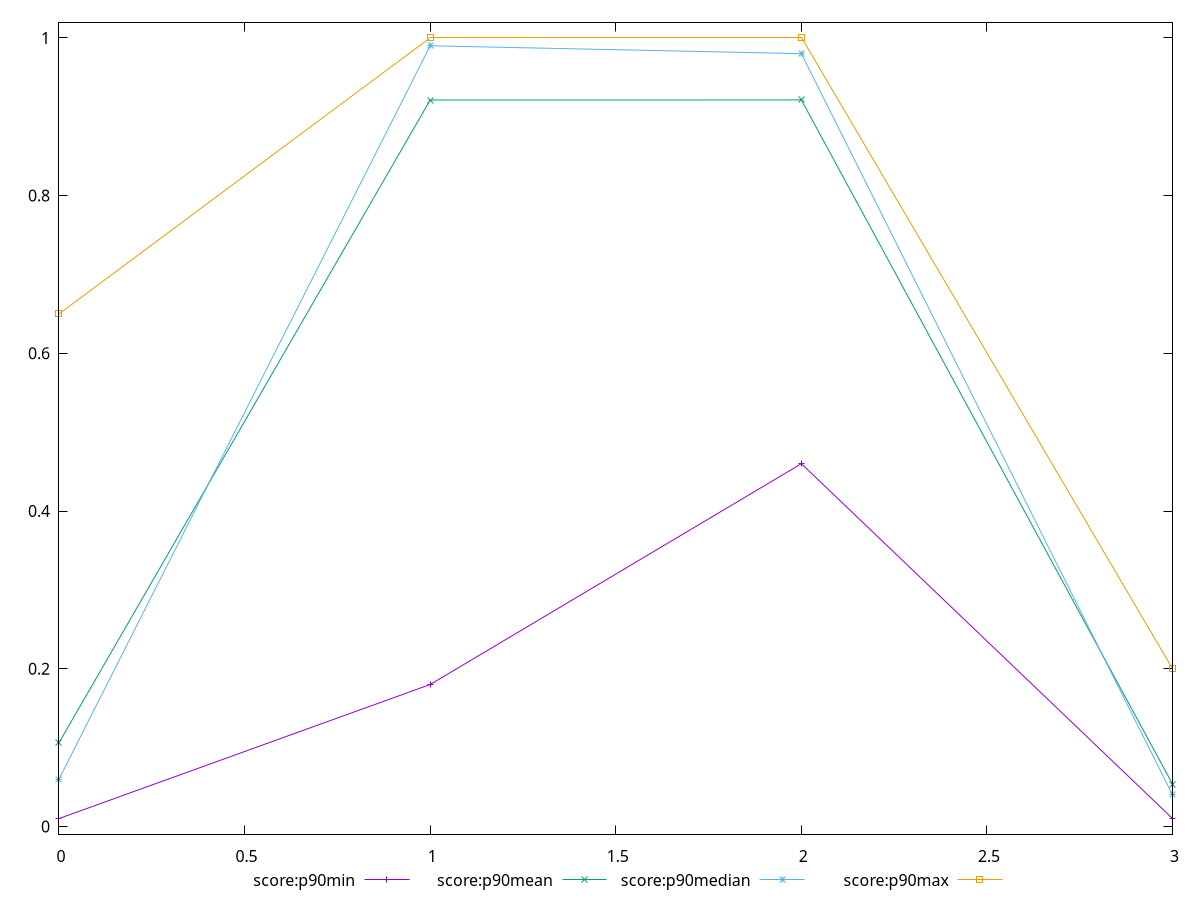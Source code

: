 reset

$scoreP90Min <<EOF
0 0.01
1 0.18
2 0.46
3 0.01
EOF

$scoreP90Mean <<EOF
0 0.10617021276595741
1 0.9211702127659577
2 0.9213978494623654
3 0.053723404255319115
EOF

$scoreP90Median <<EOF
0 0.06
1 0.99
2 0.98
3 0.04
EOF

$scoreP90Max <<EOF
0 0.65
1 1
2 1
3 0.2
EOF

set key outside below
set xrange [0:3]
set yrange [-0.009800000000000001:1.0198]
set trange [-0.009800000000000001:1.0198]
set terminal svg size 640, 560 enhanced background rgb 'white'
set output "report/report_00029_2021-02-24T13-36-40.390Z/total-blocking-time/progression/score.svg"

plot $scoreP90Min title "score:p90min" with linespoints, \
     $scoreP90Mean title "score:p90mean" with linespoints, \
     $scoreP90Median title "score:p90median" with linespoints, \
     $scoreP90Max title "score:p90max" with linespoints

reset
